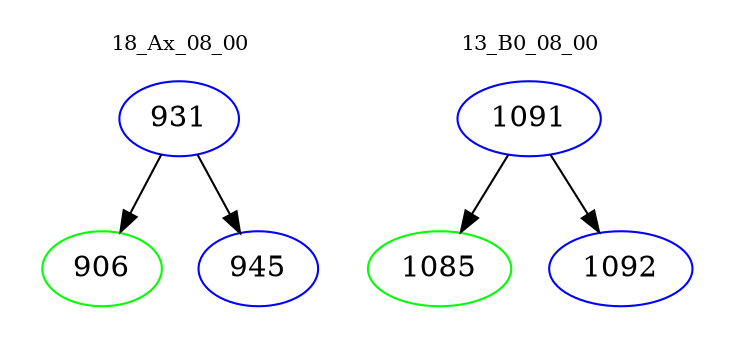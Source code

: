 digraph{
subgraph cluster_0 {
color = white
label = "18_Ax_08_00";
fontsize=10;
T0_931 [label="931", color="blue"]
T0_931 -> T0_906 [color="black"]
T0_906 [label="906", color="green"]
T0_931 -> T0_945 [color="black"]
T0_945 [label="945", color="blue"]
}
subgraph cluster_1 {
color = white
label = "13_B0_08_00";
fontsize=10;
T1_1091 [label="1091", color="blue"]
T1_1091 -> T1_1085 [color="black"]
T1_1085 [label="1085", color="green"]
T1_1091 -> T1_1092 [color="black"]
T1_1092 [label="1092", color="blue"]
}
}
